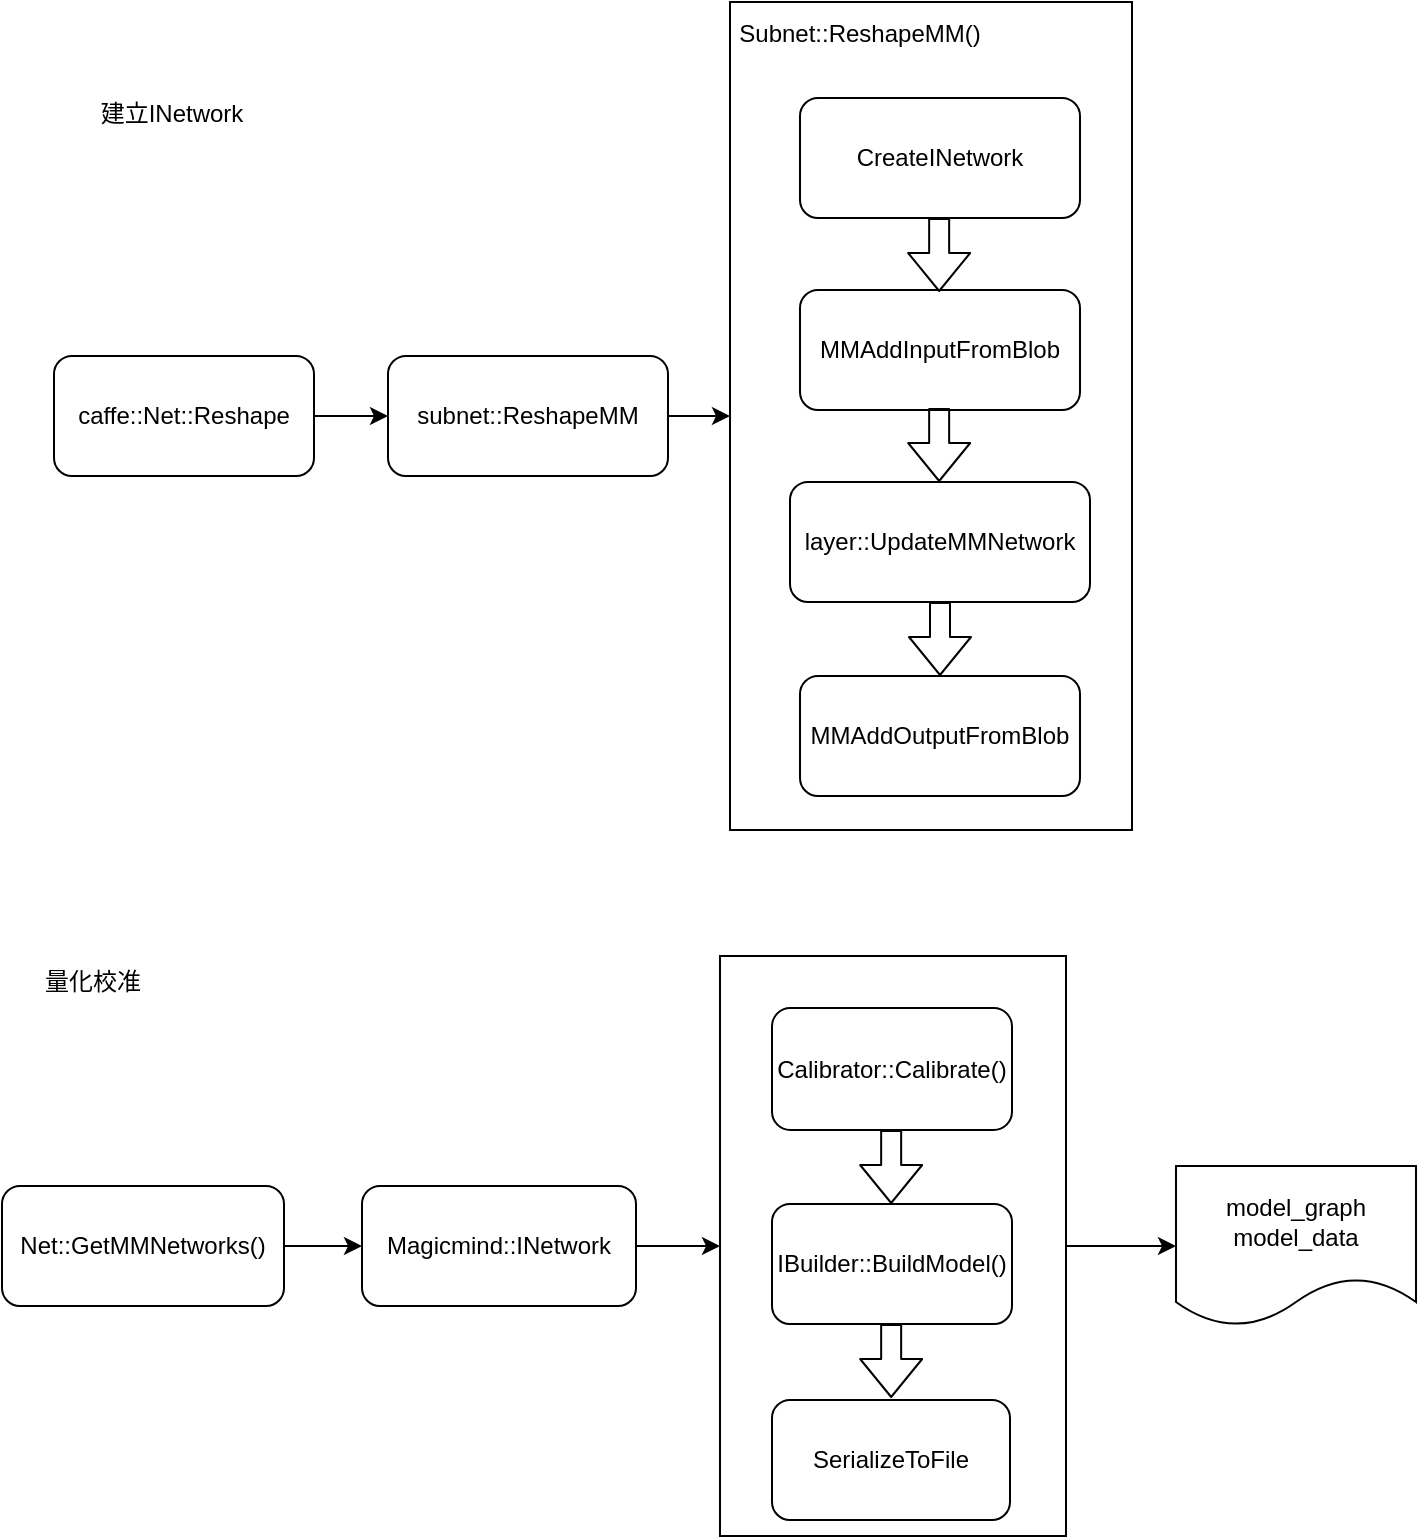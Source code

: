 <mxfile version="14.4.9" type="github">
  <diagram id="Da2FgcRS0lNtr_GlquXT" name="Page-1">
    <mxGraphModel dx="1139" dy="648" grid="0" gridSize="10" guides="1" tooltips="1" connect="1" arrows="1" fold="1" page="1" pageScale="1" pageWidth="827" pageHeight="1169" math="0" shadow="0">
      <root>
        <mxCell id="0" />
        <mxCell id="1" parent="0" />
        <mxCell id="Yo1e23CYNAolM4kW2DVx-13" value="" style="edgeStyle=orthogonalEdgeStyle;rounded=0;orthogonalLoop=1;jettySize=auto;html=1;" edge="1" parent="1" source="Yo1e23CYNAolM4kW2DVx-11" target="Yo1e23CYNAolM4kW2DVx-12">
          <mxGeometry relative="1" as="geometry" />
        </mxCell>
        <mxCell id="Yo1e23CYNAolM4kW2DVx-11" value="" style="rounded=0;whiteSpace=wrap;html=1;" vertex="1" parent="1">
          <mxGeometry x="377" y="566" width="173" height="290" as="geometry" />
        </mxCell>
        <mxCell id="dFVc_2Eu70hUE4sODu6U-38" value="" style="rounded=0;whiteSpace=wrap;html=1;" parent="1" vertex="1">
          <mxGeometry x="382" y="89" width="201" height="414" as="geometry" />
        </mxCell>
        <mxCell id="dFVc_2Eu70hUE4sODu6U-7" value="" style="edgeStyle=orthogonalEdgeStyle;rounded=0;orthogonalLoop=1;jettySize=auto;html=1;" parent="1" source="dFVc_2Eu70hUE4sODu6U-3" target="dFVc_2Eu70hUE4sODu6U-6" edge="1">
          <mxGeometry relative="1" as="geometry" />
        </mxCell>
        <mxCell id="dFVc_2Eu70hUE4sODu6U-3" value="caffe::Net::Reshape" style="rounded=1;whiteSpace=wrap;html=1;" parent="1" vertex="1">
          <mxGeometry x="44" y="266" width="130" height="60" as="geometry" />
        </mxCell>
        <mxCell id="dFVc_2Eu70hUE4sODu6U-39" style="edgeStyle=orthogonalEdgeStyle;rounded=0;orthogonalLoop=1;jettySize=auto;html=1;entryX=0;entryY=0.5;entryDx=0;entryDy=0;" parent="1" source="dFVc_2Eu70hUE4sODu6U-6" target="dFVc_2Eu70hUE4sODu6U-38" edge="1">
          <mxGeometry relative="1" as="geometry" />
        </mxCell>
        <mxCell id="dFVc_2Eu70hUE4sODu6U-6" value="subnet::ReshapeMM" style="whiteSpace=wrap;html=1;rounded=1;" parent="1" vertex="1">
          <mxGeometry x="211" y="266" width="140" height="60" as="geometry" />
        </mxCell>
        <mxCell id="dFVc_2Eu70hUE4sODu6U-8" value="layer::UpdateMMNetwork" style="whiteSpace=wrap;html=1;rounded=1;" parent="1" vertex="1">
          <mxGeometry x="412" y="329" width="150" height="60" as="geometry" />
        </mxCell>
        <mxCell id="dFVc_2Eu70hUE4sODu6U-11" value="MMAddInputFromBlob" style="whiteSpace=wrap;html=1;rounded=1;" parent="1" vertex="1">
          <mxGeometry x="417" y="233" width="140" height="60" as="geometry" />
        </mxCell>
        <mxCell id="dFVc_2Eu70hUE4sODu6U-13" value="MMAddOutputFromBlob" style="whiteSpace=wrap;html=1;rounded=1;" parent="1" vertex="1">
          <mxGeometry x="417" y="426" width="140" height="60" as="geometry" />
        </mxCell>
        <mxCell id="dFVc_2Eu70hUE4sODu6U-30" value="CreateINetwork" style="whiteSpace=wrap;html=1;rounded=1;" parent="1" vertex="1">
          <mxGeometry x="417" y="137" width="140" height="60" as="geometry" />
        </mxCell>
        <mxCell id="dFVc_2Eu70hUE4sODu6U-34" value="" style="shape=flexArrow;endArrow=classic;html=1;exitX=0.5;exitY=1;exitDx=0;exitDy=0;entryX=0.5;entryY=0;entryDx=0;entryDy=0;" parent="1" source="dFVc_2Eu70hUE4sODu6U-8" target="dFVc_2Eu70hUE4sODu6U-13" edge="1">
          <mxGeometry width="50" height="50" relative="1" as="geometry">
            <mxPoint x="376" y="445" as="sourcePoint" />
            <mxPoint x="426" y="395" as="targetPoint" />
          </mxGeometry>
        </mxCell>
        <mxCell id="dFVc_2Eu70hUE4sODu6U-35" value="" style="shape=flexArrow;endArrow=classic;html=1;exitX=0.5;exitY=1;exitDx=0;exitDy=0;entryX=0.5;entryY=0;entryDx=0;entryDy=0;" parent="1" edge="1">
          <mxGeometry width="50" height="50" relative="1" as="geometry">
            <mxPoint x="486.58" y="292" as="sourcePoint" />
            <mxPoint x="486.58" y="329" as="targetPoint" />
          </mxGeometry>
        </mxCell>
        <mxCell id="dFVc_2Eu70hUE4sODu6U-36" value="" style="shape=flexArrow;endArrow=classic;html=1;exitX=0.5;exitY=1;exitDx=0;exitDy=0;entryX=0.5;entryY=0;entryDx=0;entryDy=0;" parent="1" edge="1">
          <mxGeometry width="50" height="50" relative="1" as="geometry">
            <mxPoint x="486.58" y="197" as="sourcePoint" />
            <mxPoint x="486.58" y="234" as="targetPoint" />
          </mxGeometry>
        </mxCell>
        <mxCell id="dFVc_2Eu70hUE4sODu6U-42" value="" style="edgeStyle=orthogonalEdgeStyle;rounded=0;orthogonalLoop=1;jettySize=auto;html=1;" parent="1" source="dFVc_2Eu70hUE4sODu6U-40" target="dFVc_2Eu70hUE4sODu6U-41" edge="1">
          <mxGeometry relative="1" as="geometry" />
        </mxCell>
        <mxCell id="dFVc_2Eu70hUE4sODu6U-40" value="Net::GetMMNetworks()" style="rounded=1;whiteSpace=wrap;html=1;" parent="1" vertex="1">
          <mxGeometry x="18" y="681" width="141" height="60" as="geometry" />
        </mxCell>
        <mxCell id="Yo1e23CYNAolM4kW2DVx-14" style="edgeStyle=orthogonalEdgeStyle;rounded=0;orthogonalLoop=1;jettySize=auto;html=1;entryX=0;entryY=0.5;entryDx=0;entryDy=0;" edge="1" parent="1" source="dFVc_2Eu70hUE4sODu6U-41" target="Yo1e23CYNAolM4kW2DVx-11">
          <mxGeometry relative="1" as="geometry" />
        </mxCell>
        <mxCell id="dFVc_2Eu70hUE4sODu6U-41" value="Magicmind::INetwork" style="whiteSpace=wrap;html=1;rounded=1;" parent="1" vertex="1">
          <mxGeometry x="198" y="681" width="137" height="60" as="geometry" />
        </mxCell>
        <mxCell id="dFVc_2Eu70hUE4sODu6U-44" value="Subnet::ReshapeMM()" style="text;html=1;strokeColor=none;fillColor=none;align=center;verticalAlign=middle;whiteSpace=wrap;rounded=0;" parent="1" vertex="1">
          <mxGeometry x="427" y="95" width="40" height="20" as="geometry" />
        </mxCell>
        <mxCell id="Yo1e23CYNAolM4kW2DVx-2" value="Calibrator::Calibrate()" style="whiteSpace=wrap;html=1;rounded=1;" vertex="1" parent="1">
          <mxGeometry x="403" y="592" width="120" height="61" as="geometry" />
        </mxCell>
        <mxCell id="Yo1e23CYNAolM4kW2DVx-4" value="IBuilder::BuildModel()" style="whiteSpace=wrap;html=1;rounded=1;" vertex="1" parent="1">
          <mxGeometry x="403" y="690" width="120" height="60" as="geometry" />
        </mxCell>
        <mxCell id="Yo1e23CYNAolM4kW2DVx-8" value="" style="shape=flexArrow;endArrow=classic;html=1;exitX=0.5;exitY=1;exitDx=0;exitDy=0;entryX=0.5;entryY=0;entryDx=0;entryDy=0;" edge="1" parent="1">
          <mxGeometry width="50" height="50" relative="1" as="geometry">
            <mxPoint x="462.58" y="653" as="sourcePoint" />
            <mxPoint x="462.58" y="690" as="targetPoint" />
          </mxGeometry>
        </mxCell>
        <mxCell id="Yo1e23CYNAolM4kW2DVx-9" value="" style="shape=flexArrow;endArrow=classic;html=1;exitX=0.5;exitY=1;exitDx=0;exitDy=0;entryX=0.5;entryY=0;entryDx=0;entryDy=0;" edge="1" parent="1">
          <mxGeometry width="50" height="50" relative="1" as="geometry">
            <mxPoint x="462.58" y="750" as="sourcePoint" />
            <mxPoint x="462.58" y="787" as="targetPoint" />
          </mxGeometry>
        </mxCell>
        <mxCell id="Yo1e23CYNAolM4kW2DVx-10" value="SerializeToFile" style="whiteSpace=wrap;html=1;rounded=1;" vertex="1" parent="1">
          <mxGeometry x="403" y="788" width="119" height="60" as="geometry" />
        </mxCell>
        <mxCell id="Yo1e23CYNAolM4kW2DVx-12" value="model_graph&lt;br&gt;model_data" style="shape=document;whiteSpace=wrap;html=1;boundedLbl=1;rounded=0;" vertex="1" parent="1">
          <mxGeometry x="605" y="671" width="120" height="80" as="geometry" />
        </mxCell>
        <mxCell id="Yo1e23CYNAolM4kW2DVx-15" value="建立INetwork" style="text;html=1;strokeColor=none;fillColor=none;align=center;verticalAlign=middle;whiteSpace=wrap;rounded=0;" vertex="1" parent="1">
          <mxGeometry x="34" y="135" width="138" height="20" as="geometry" />
        </mxCell>
        <mxCell id="Yo1e23CYNAolM4kW2DVx-16" value="量化校准" style="text;html=1;align=center;verticalAlign=middle;resizable=0;points=[];autosize=1;" vertex="1" parent="1">
          <mxGeometry x="34" y="570" width="58" height="18" as="geometry" />
        </mxCell>
      </root>
    </mxGraphModel>
  </diagram>
</mxfile>
